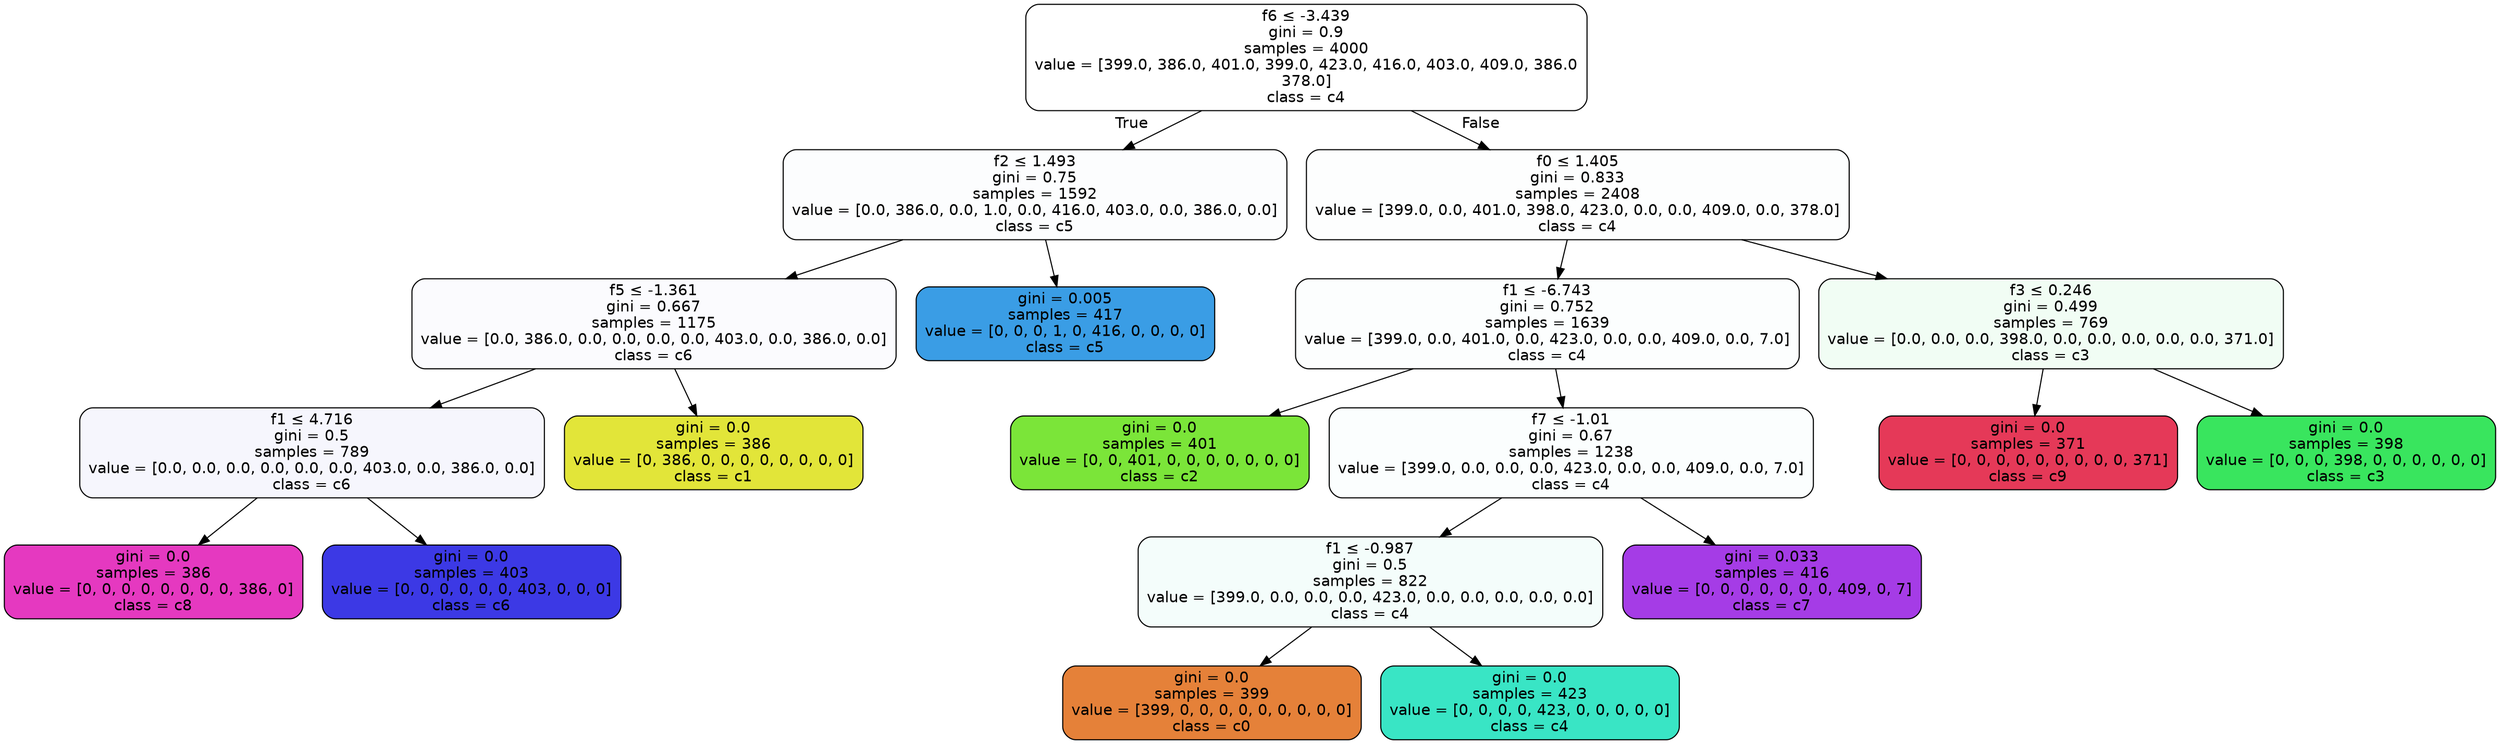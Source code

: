 digraph Tree {
node [shape=box, style="filled, rounded", color="black", fontname=helvetica] ;
edge [fontname=helvetica] ;
0 [label=<f6 &le; -3.439<br/>gini = 0.9<br/>samples = 4000<br/>value = [399.0, 386.0, 401.0, 399.0, 423.0, 416.0, 403.0, 409.0, 386.0<br/>378.0]<br/>class = c4>, fillcolor="#39e5c500"] ;
1 [label=<f2 &le; 1.493<br/>gini = 0.75<br/>samples = 1592<br/>value = [0.0, 386.0, 0.0, 1.0, 0.0, 416.0, 403.0, 0.0, 386.0, 0.0]<br/>class = c5>, fillcolor="#399de503"] ;
0 -> 1 [labeldistance=2.5, labelangle=45, headlabel="True"] ;
2 [label=<f5 &le; -1.361<br/>gini = 0.667<br/>samples = 1175<br/>value = [0.0, 386.0, 0.0, 0.0, 0.0, 0.0, 403.0, 0.0, 386.0, 0.0]<br/>class = c6>, fillcolor="#3c39e505"] ;
1 -> 2 ;
3 [label=<f1 &le; 4.716<br/>gini = 0.5<br/>samples = 789<br/>value = [0.0, 0.0, 0.0, 0.0, 0.0, 0.0, 403.0, 0.0, 386.0, 0.0]<br/>class = c6>, fillcolor="#3c39e50b"] ;
2 -> 3 ;
4 [label=<gini = 0.0<br/>samples = 386<br/>value = [0, 0, 0, 0, 0, 0, 0, 0, 386, 0]<br/>class = c8>, fillcolor="#e539c0ff"] ;
3 -> 4 ;
5 [label=<gini = 0.0<br/>samples = 403<br/>value = [0, 0, 0, 0, 0, 0, 403, 0, 0, 0]<br/>class = c6>, fillcolor="#3c39e5ff"] ;
3 -> 5 ;
6 [label=<gini = 0.0<br/>samples = 386<br/>value = [0, 386, 0, 0, 0, 0, 0, 0, 0, 0]<br/>class = c1>, fillcolor="#e2e539ff"] ;
2 -> 6 ;
7 [label=<gini = 0.005<br/>samples = 417<br/>value = [0, 0, 0, 1, 0, 416, 0, 0, 0, 0]<br/>class = c5>, fillcolor="#399de5fe"] ;
1 -> 7 ;
8 [label=<f0 &le; 1.405<br/>gini = 0.833<br/>samples = 2408<br/>value = [399.0, 0.0, 401.0, 398.0, 423.0, 0.0, 0.0, 409.0, 0.0, 378.0]<br/>class = c4>, fillcolor="#39e5c502"] ;
0 -> 8 [labeldistance=2.5, labelangle=-45, headlabel="False"] ;
9 [label=<f1 &le; -6.743<br/>gini = 0.752<br/>samples = 1639<br/>value = [399.0, 0.0, 401.0, 0.0, 423.0, 0.0, 0.0, 409.0, 0.0, 7.0]<br/>class = c4>, fillcolor="#39e5c503"] ;
8 -> 9 ;
10 [label=<gini = 0.0<br/>samples = 401<br/>value = [0, 0, 401, 0, 0, 0, 0, 0, 0, 0]<br/>class = c2>, fillcolor="#7be539ff"] ;
9 -> 10 ;
11 [label=<f7 &le; -1.01<br/>gini = 0.67<br/>samples = 1238<br/>value = [399.0, 0.0, 0.0, 0.0, 423.0, 0.0, 0.0, 409.0, 0.0, 7.0]<br/>class = c4>, fillcolor="#39e5c504"] ;
9 -> 11 ;
12 [label=<f1 &le; -0.987<br/>gini = 0.5<br/>samples = 822<br/>value = [399.0, 0.0, 0.0, 0.0, 423.0, 0.0, 0.0, 0.0, 0.0, 0.0]<br/>class = c4>, fillcolor="#39e5c50e"] ;
11 -> 12 ;
13 [label=<gini = 0.0<br/>samples = 399<br/>value = [399, 0, 0, 0, 0, 0, 0, 0, 0, 0]<br/>class = c0>, fillcolor="#e58139ff"] ;
12 -> 13 ;
14 [label=<gini = 0.0<br/>samples = 423<br/>value = [0, 0, 0, 0, 423, 0, 0, 0, 0, 0]<br/>class = c4>, fillcolor="#39e5c5ff"] ;
12 -> 14 ;
15 [label=<gini = 0.033<br/>samples = 416<br/>value = [0, 0, 0, 0, 0, 0, 0, 409, 0, 7]<br/>class = c7>, fillcolor="#a339e5fb"] ;
11 -> 15 ;
16 [label=<f3 &le; 0.246<br/>gini = 0.499<br/>samples = 769<br/>value = [0.0, 0.0, 0.0, 398.0, 0.0, 0.0, 0.0, 0.0, 0.0, 371.0]<br/>class = c3>, fillcolor="#39e55e11"] ;
8 -> 16 ;
17 [label=<gini = 0.0<br/>samples = 371<br/>value = [0, 0, 0, 0, 0, 0, 0, 0, 0, 371]<br/>class = c9>, fillcolor="#e53958ff"] ;
16 -> 17 ;
18 [label=<gini = 0.0<br/>samples = 398<br/>value = [0, 0, 0, 398, 0, 0, 0, 0, 0, 0]<br/>class = c3>, fillcolor="#39e55eff"] ;
16 -> 18 ;
}
